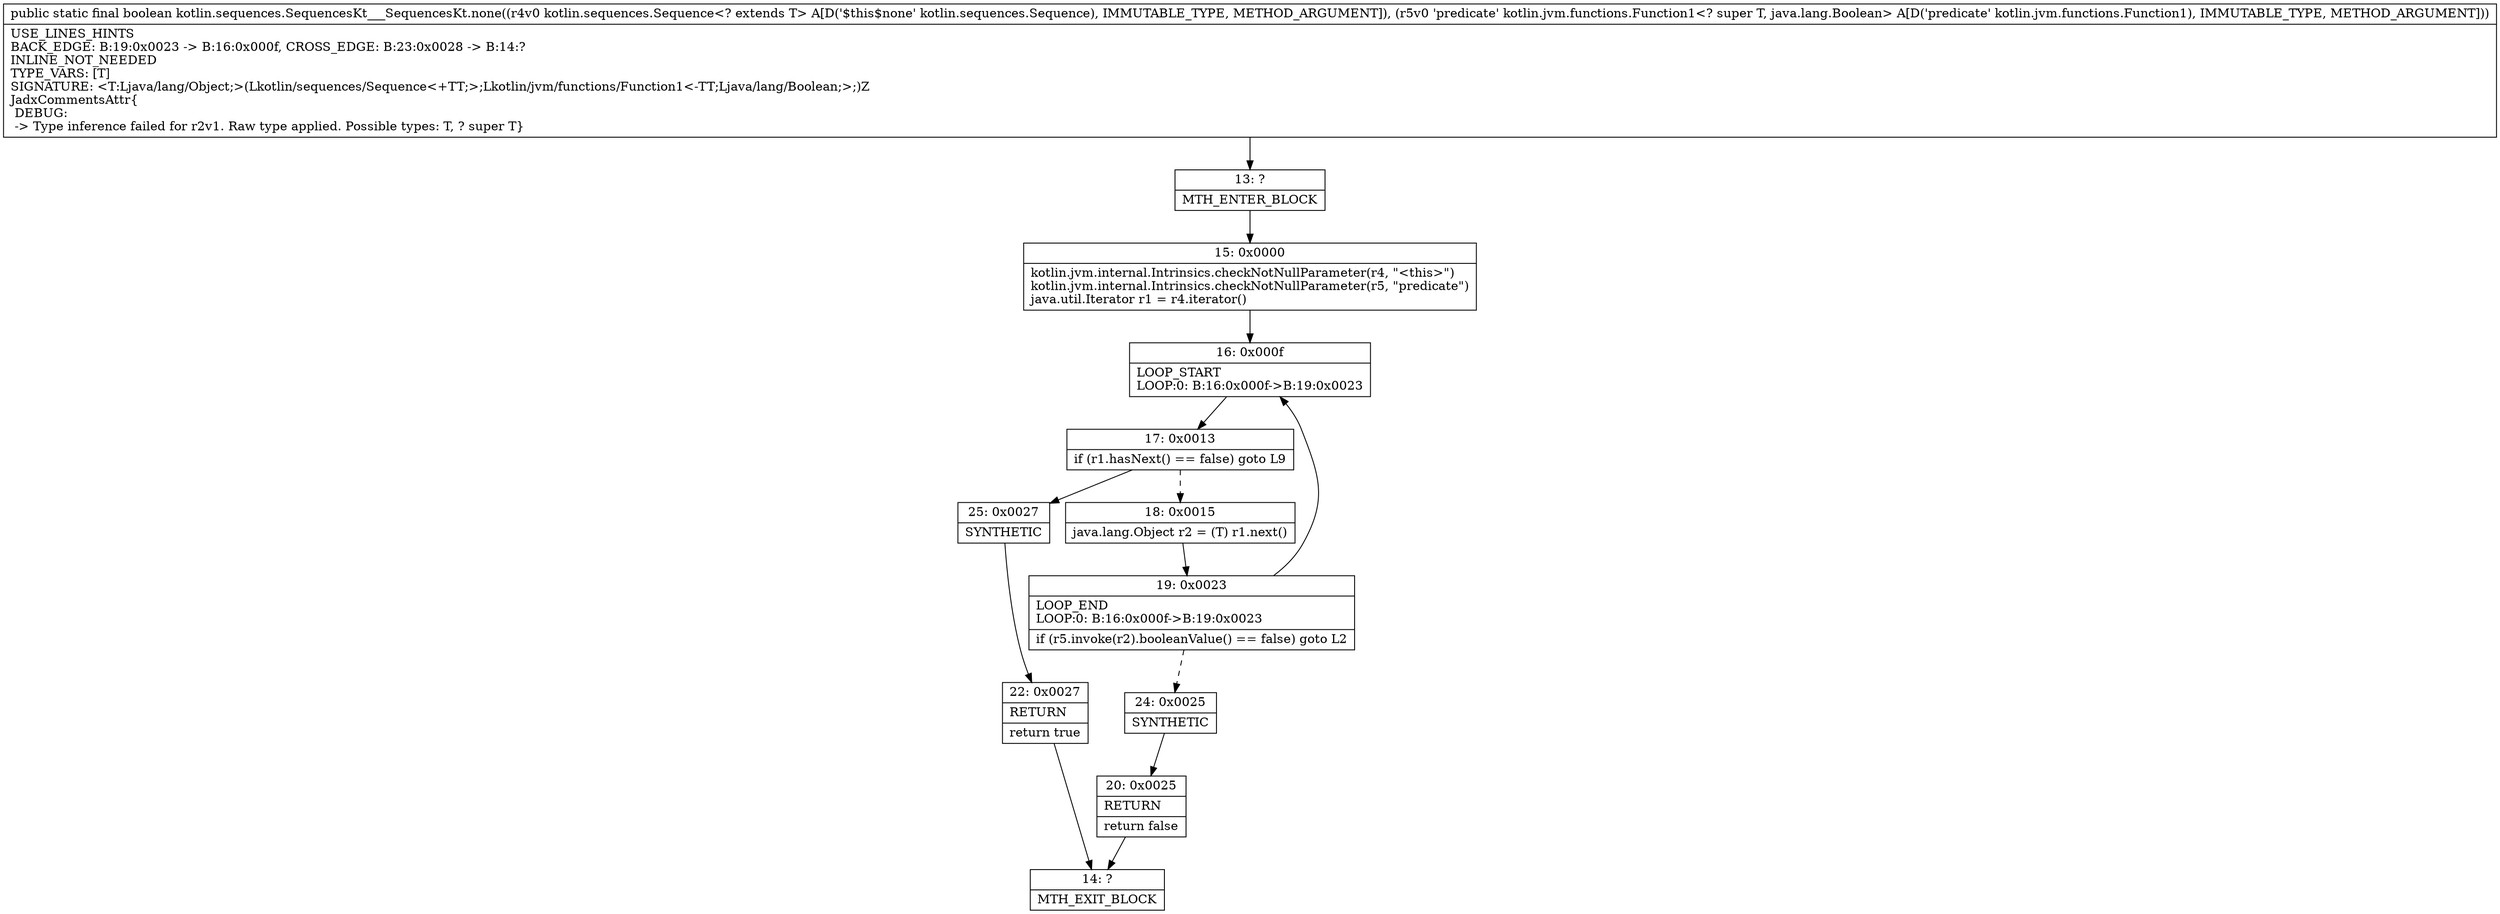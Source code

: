 digraph "CFG forkotlin.sequences.SequencesKt___SequencesKt.none(Lkotlin\/sequences\/Sequence;Lkotlin\/jvm\/functions\/Function1;)Z" {
Node_13 [shape=record,label="{13\:\ ?|MTH_ENTER_BLOCK\l}"];
Node_15 [shape=record,label="{15\:\ 0x0000|kotlin.jvm.internal.Intrinsics.checkNotNullParameter(r4, \"\<this\>\")\lkotlin.jvm.internal.Intrinsics.checkNotNullParameter(r5, \"predicate\")\ljava.util.Iterator r1 = r4.iterator()\l}"];
Node_16 [shape=record,label="{16\:\ 0x000f|LOOP_START\lLOOP:0: B:16:0x000f\-\>B:19:0x0023\l}"];
Node_17 [shape=record,label="{17\:\ 0x0013|if (r1.hasNext() == false) goto L9\l}"];
Node_18 [shape=record,label="{18\:\ 0x0015|java.lang.Object r2 = (T) r1.next()\l}"];
Node_19 [shape=record,label="{19\:\ 0x0023|LOOP_END\lLOOP:0: B:16:0x000f\-\>B:19:0x0023\l|if (r5.invoke(r2).booleanValue() == false) goto L2\l}"];
Node_24 [shape=record,label="{24\:\ 0x0025|SYNTHETIC\l}"];
Node_20 [shape=record,label="{20\:\ 0x0025|RETURN\l|return false\l}"];
Node_14 [shape=record,label="{14\:\ ?|MTH_EXIT_BLOCK\l}"];
Node_25 [shape=record,label="{25\:\ 0x0027|SYNTHETIC\l}"];
Node_22 [shape=record,label="{22\:\ 0x0027|RETURN\l|return true\l}"];
MethodNode[shape=record,label="{public static final boolean kotlin.sequences.SequencesKt___SequencesKt.none((r4v0 kotlin.sequences.Sequence\<? extends T\> A[D('$this$none' kotlin.sequences.Sequence), IMMUTABLE_TYPE, METHOD_ARGUMENT]), (r5v0 'predicate' kotlin.jvm.functions.Function1\<? super T, java.lang.Boolean\> A[D('predicate' kotlin.jvm.functions.Function1), IMMUTABLE_TYPE, METHOD_ARGUMENT]))  | USE_LINES_HINTS\lBACK_EDGE: B:19:0x0023 \-\> B:16:0x000f, CROSS_EDGE: B:23:0x0028 \-\> B:14:?\lINLINE_NOT_NEEDED\lTYPE_VARS: [T]\lSIGNATURE: \<T:Ljava\/lang\/Object;\>(Lkotlin\/sequences\/Sequence\<+TT;\>;Lkotlin\/jvm\/functions\/Function1\<\-TT;Ljava\/lang\/Boolean;\>;)Z\lJadxCommentsAttr\{\l DEBUG: \l \-\> Type inference failed for r2v1. Raw type applied. Possible types: T, ? super T\}\l}"];
MethodNode -> Node_13;Node_13 -> Node_15;
Node_15 -> Node_16;
Node_16 -> Node_17;
Node_17 -> Node_18[style=dashed];
Node_17 -> Node_25;
Node_18 -> Node_19;
Node_19 -> Node_16;
Node_19 -> Node_24[style=dashed];
Node_24 -> Node_20;
Node_20 -> Node_14;
Node_25 -> Node_22;
Node_22 -> Node_14;
}

